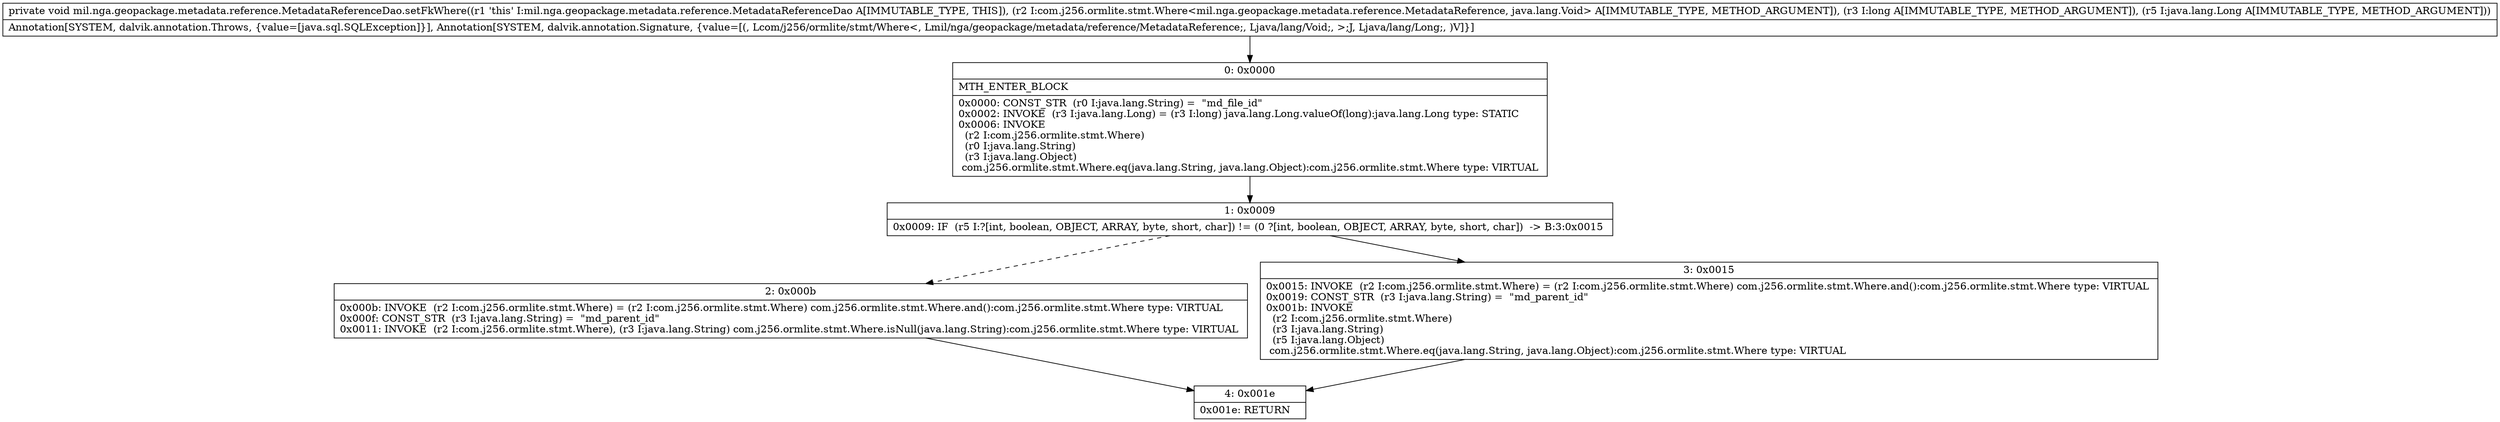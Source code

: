 digraph "CFG formil.nga.geopackage.metadata.reference.MetadataReferenceDao.setFkWhere(Lcom\/j256\/ormlite\/stmt\/Where;JLjava\/lang\/Long;)V" {
Node_0 [shape=record,label="{0\:\ 0x0000|MTH_ENTER_BLOCK\l|0x0000: CONST_STR  (r0 I:java.lang.String) =  \"md_file_id\" \l0x0002: INVOKE  (r3 I:java.lang.Long) = (r3 I:long) java.lang.Long.valueOf(long):java.lang.Long type: STATIC \l0x0006: INVOKE  \l  (r2 I:com.j256.ormlite.stmt.Where)\l  (r0 I:java.lang.String)\l  (r3 I:java.lang.Object)\l com.j256.ormlite.stmt.Where.eq(java.lang.String, java.lang.Object):com.j256.ormlite.stmt.Where type: VIRTUAL \l}"];
Node_1 [shape=record,label="{1\:\ 0x0009|0x0009: IF  (r5 I:?[int, boolean, OBJECT, ARRAY, byte, short, char]) != (0 ?[int, boolean, OBJECT, ARRAY, byte, short, char])  \-\> B:3:0x0015 \l}"];
Node_2 [shape=record,label="{2\:\ 0x000b|0x000b: INVOKE  (r2 I:com.j256.ormlite.stmt.Where) = (r2 I:com.j256.ormlite.stmt.Where) com.j256.ormlite.stmt.Where.and():com.j256.ormlite.stmt.Where type: VIRTUAL \l0x000f: CONST_STR  (r3 I:java.lang.String) =  \"md_parent_id\" \l0x0011: INVOKE  (r2 I:com.j256.ormlite.stmt.Where), (r3 I:java.lang.String) com.j256.ormlite.stmt.Where.isNull(java.lang.String):com.j256.ormlite.stmt.Where type: VIRTUAL \l}"];
Node_3 [shape=record,label="{3\:\ 0x0015|0x0015: INVOKE  (r2 I:com.j256.ormlite.stmt.Where) = (r2 I:com.j256.ormlite.stmt.Where) com.j256.ormlite.stmt.Where.and():com.j256.ormlite.stmt.Where type: VIRTUAL \l0x0019: CONST_STR  (r3 I:java.lang.String) =  \"md_parent_id\" \l0x001b: INVOKE  \l  (r2 I:com.j256.ormlite.stmt.Where)\l  (r3 I:java.lang.String)\l  (r5 I:java.lang.Object)\l com.j256.ormlite.stmt.Where.eq(java.lang.String, java.lang.Object):com.j256.ormlite.stmt.Where type: VIRTUAL \l}"];
Node_4 [shape=record,label="{4\:\ 0x001e|0x001e: RETURN   \l}"];
MethodNode[shape=record,label="{private void mil.nga.geopackage.metadata.reference.MetadataReferenceDao.setFkWhere((r1 'this' I:mil.nga.geopackage.metadata.reference.MetadataReferenceDao A[IMMUTABLE_TYPE, THIS]), (r2 I:com.j256.ormlite.stmt.Where\<mil.nga.geopackage.metadata.reference.MetadataReference, java.lang.Void\> A[IMMUTABLE_TYPE, METHOD_ARGUMENT]), (r3 I:long A[IMMUTABLE_TYPE, METHOD_ARGUMENT]), (r5 I:java.lang.Long A[IMMUTABLE_TYPE, METHOD_ARGUMENT]))  | Annotation[SYSTEM, dalvik.annotation.Throws, \{value=[java.sql.SQLException]\}], Annotation[SYSTEM, dalvik.annotation.Signature, \{value=[(, Lcom\/j256\/ormlite\/stmt\/Where\<, Lmil\/nga\/geopackage\/metadata\/reference\/MetadataReference;, Ljava\/lang\/Void;, \>;J, Ljava\/lang\/Long;, )V]\}]\l}"];
MethodNode -> Node_0;
Node_0 -> Node_1;
Node_1 -> Node_2[style=dashed];
Node_1 -> Node_3;
Node_2 -> Node_4;
Node_3 -> Node_4;
}

